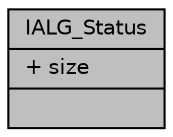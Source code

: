 digraph "IALG_Status"
{
  edge [fontname="Helvetica",fontsize="10",labelfontname="Helvetica",labelfontsize="10"];
  node [fontname="Helvetica",fontsize="10",shape=record];
  Node1 [label="{IALG_Status\n|+ size\l|}",height=0.2,width=0.4,color="black", fillcolor="grey75", style="filled", fontcolor="black"];
}
